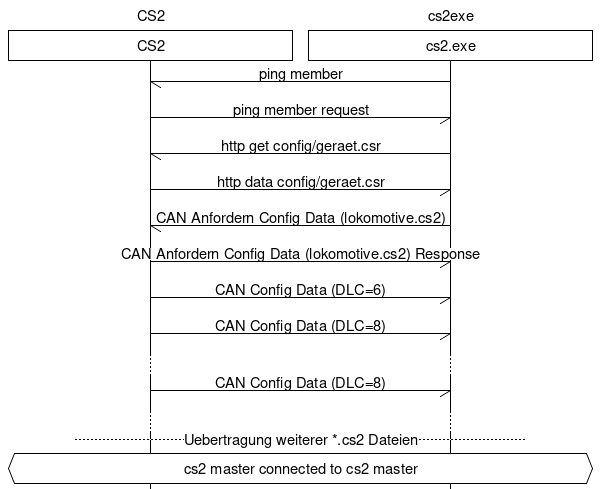 msc {
   CS2, cs2exe;

   CS2 box CS2 [ label = "CS2" ],
   cs2exe box cs2exe [ label = "cs2.exe" ];
   cs2exe->CS2 [ label = "ping member" ];
   CS2->cs2exe [ label = "ping member request" ];
   cs2exe->CS2 [ label = "http get config/geraet.csr" ];
   CS2->cs2exe [ label = "http data config/geraet.csr" ];
   cs2exe->CS2 [ label = "CAN Anfordern Config Data (lokomotive.cs2)" ];
   CS2->cs2exe [ label = "CAN Anfordern Config Data (lokomotive.cs2) Response" ];
   CS2->cs2exe [ label = "CAN Config Data (DLC=6)" ];
   CS2->cs2exe [ label = "CAN Config Data (DLC=8)" ];
   ...;
   CS2->cs2exe [ label = "CAN Config Data (DLC=8)" ];
   ...;
   --- [ label = "Uebertragung weiterer *.cs2 Dateien" ];
   CS2 abox cs2exe [ label = "cs2 master connected to cs2 master" ];
}
